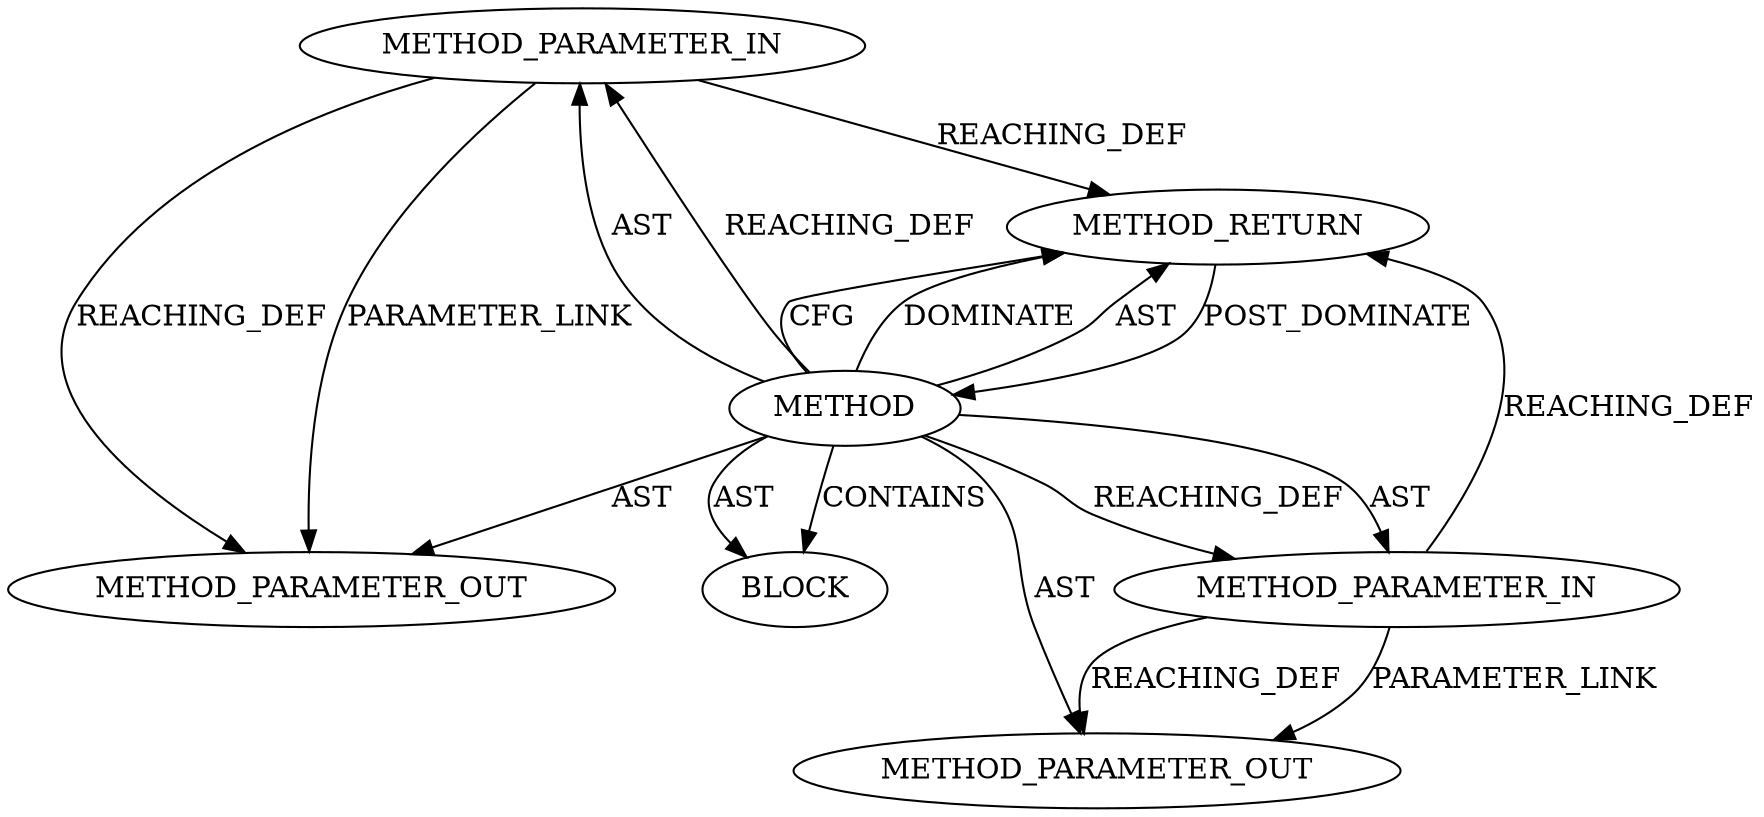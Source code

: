digraph {
  12187 [label=METHOD_PARAMETER_IN ORDER=1 CODE="p1" IS_VARIADIC=false TYPE_FULL_NAME="ANY" EVALUATION_STRATEGY="BY_VALUE" INDEX=1 NAME="p1"]
  13374 [label=METHOD_PARAMETER_OUT ORDER=1 CODE="p1" IS_VARIADIC=false TYPE_FULL_NAME="ANY" EVALUATION_STRATEGY="BY_VALUE" INDEX=1 NAME="p1"]
  12188 [label=METHOD_PARAMETER_IN ORDER=2 CODE="p2" IS_VARIADIC=false TYPE_FULL_NAME="ANY" EVALUATION_STRATEGY="BY_VALUE" INDEX=2 NAME="p2"]
  12189 [label=BLOCK ORDER=1 ARGUMENT_INDEX=1 CODE="<empty>" TYPE_FULL_NAME="ANY"]
  12186 [label=METHOD AST_PARENT_TYPE="NAMESPACE_BLOCK" AST_PARENT_FULL_NAME="<global>" ORDER=0 CODE="<empty>" FULL_NAME="<operator>.greaterEqualsThan" IS_EXTERNAL=true FILENAME="<empty>" SIGNATURE="" NAME="<operator>.greaterEqualsThan"]
  13375 [label=METHOD_PARAMETER_OUT ORDER=2 CODE="p2" IS_VARIADIC=false TYPE_FULL_NAME="ANY" EVALUATION_STRATEGY="BY_VALUE" INDEX=2 NAME="p2"]
  12190 [label=METHOD_RETURN ORDER=2 CODE="RET" TYPE_FULL_NAME="ANY" EVALUATION_STRATEGY="BY_VALUE"]
  12186 -> 12188 [label=REACHING_DEF VARIABLE=""]
  12187 -> 13374 [label=PARAMETER_LINK ]
  12188 -> 12190 [label=REACHING_DEF VARIABLE="p2"]
  12188 -> 13375 [label=PARAMETER_LINK ]
  12190 -> 12186 [label=POST_DOMINATE ]
  12187 -> 13374 [label=REACHING_DEF VARIABLE="p1"]
  12186 -> 12188 [label=AST ]
  12186 -> 12190 [label=CFG ]
  12186 -> 12187 [label=AST ]
  12186 -> 12190 [label=DOMINATE ]
  12186 -> 12189 [label=AST ]
  12188 -> 13375 [label=REACHING_DEF VARIABLE="p2"]
  12186 -> 12190 [label=AST ]
  12186 -> 13375 [label=AST ]
  12187 -> 12190 [label=REACHING_DEF VARIABLE="p1"]
  12186 -> 12187 [label=REACHING_DEF VARIABLE=""]
  12186 -> 12189 [label=CONTAINS ]
  12186 -> 13374 [label=AST ]
}
